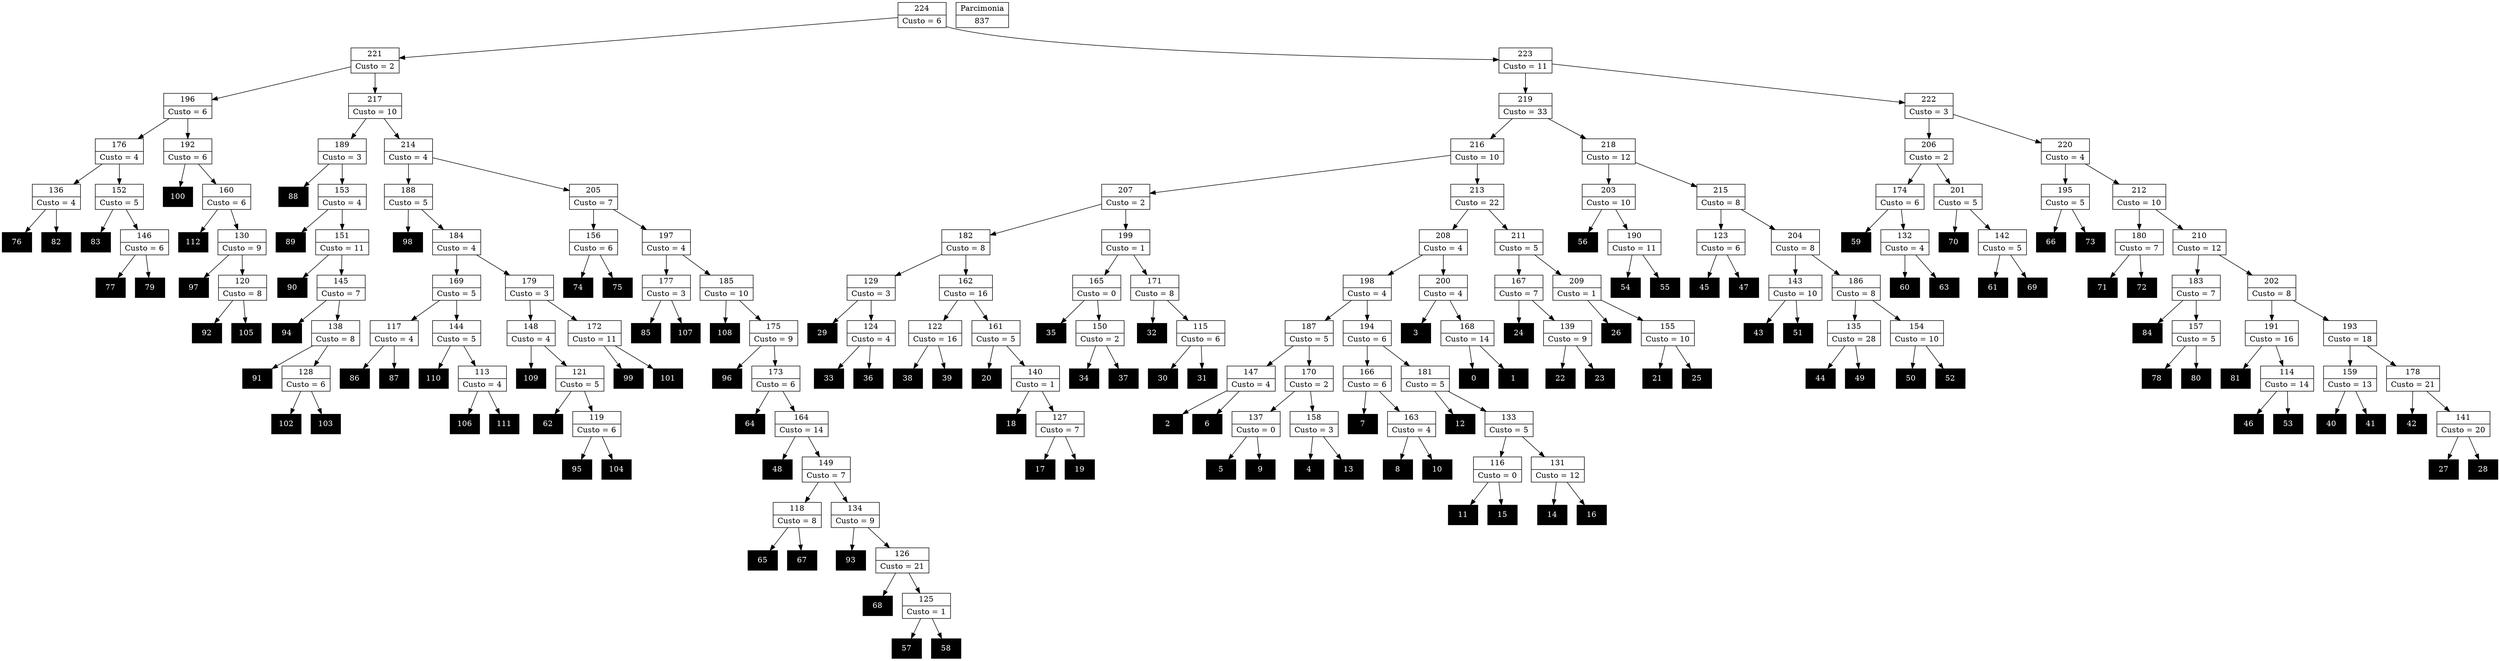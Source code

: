 Digraph G {
0 [shape="record", label="{0}",style=filled, color=black, fontcolor=white,fontsize=14, height=0.5]
1 [shape="record", label="{1}",style=filled, color=black, fontcolor=white,fontsize=14, height=0.5]
2 [shape="record", label="{2}",style=filled, color=black, fontcolor=white,fontsize=14, height=0.5]
3 [shape="record", label="{3}",style=filled, color=black, fontcolor=white,fontsize=14, height=0.5]
4 [shape="record", label="{4}",style=filled, color=black, fontcolor=white,fontsize=14, height=0.5]
5 [shape="record", label="{5}",style=filled, color=black, fontcolor=white,fontsize=14, height=0.5]
6 [shape="record", label="{6}",style=filled, color=black, fontcolor=white,fontsize=14, height=0.5]
7 [shape="record", label="{7}",style=filled, color=black, fontcolor=white,fontsize=14, height=0.5]
8 [shape="record", label="{8}",style=filled, color=black, fontcolor=white,fontsize=14, height=0.5]
9 [shape="record", label="{9}",style=filled, color=black, fontcolor=white,fontsize=14, height=0.5]
10 [shape="record", label="{10}",style=filled, color=black, fontcolor=white,fontsize=14, height=0.5]
11 [shape="record", label="{11}",style=filled, color=black, fontcolor=white,fontsize=14, height=0.5]
12 [shape="record", label="{12}",style=filled, color=black, fontcolor=white,fontsize=14, height=0.5]
13 [shape="record", label="{13}",style=filled, color=black, fontcolor=white,fontsize=14, height=0.5]
14 [shape="record", label="{14}",style=filled, color=black, fontcolor=white,fontsize=14, height=0.5]
15 [shape="record", label="{15}",style=filled, color=black, fontcolor=white,fontsize=14, height=0.5]
16 [shape="record", label="{16}",style=filled, color=black, fontcolor=white,fontsize=14, height=0.5]
17 [shape="record", label="{17}",style=filled, color=black, fontcolor=white,fontsize=14, height=0.5]
18 [shape="record", label="{18}",style=filled, color=black, fontcolor=white,fontsize=14, height=0.5]
19 [shape="record", label="{19}",style=filled, color=black, fontcolor=white,fontsize=14, height=0.5]
20 [shape="record", label="{20}",style=filled, color=black, fontcolor=white,fontsize=14, height=0.5]
21 [shape="record", label="{21}",style=filled, color=black, fontcolor=white,fontsize=14, height=0.5]
22 [shape="record", label="{22}",style=filled, color=black, fontcolor=white,fontsize=14, height=0.5]
23 [shape="record", label="{23}",style=filled, color=black, fontcolor=white,fontsize=14, height=0.5]
24 [shape="record", label="{24}",style=filled, color=black, fontcolor=white,fontsize=14, height=0.5]
25 [shape="record", label="{25}",style=filled, color=black, fontcolor=white,fontsize=14, height=0.5]
26 [shape="record", label="{26}",style=filled, color=black, fontcolor=white,fontsize=14, height=0.5]
27 [shape="record", label="{27}",style=filled, color=black, fontcolor=white,fontsize=14, height=0.5]
28 [shape="record", label="{28}",style=filled, color=black, fontcolor=white,fontsize=14, height=0.5]
29 [shape="record", label="{29}",style=filled, color=black, fontcolor=white,fontsize=14, height=0.5]
30 [shape="record", label="{30}",style=filled, color=black, fontcolor=white,fontsize=14, height=0.5]
31 [shape="record", label="{31}",style=filled, color=black, fontcolor=white,fontsize=14, height=0.5]
32 [shape="record", label="{32}",style=filled, color=black, fontcolor=white,fontsize=14, height=0.5]
33 [shape="record", label="{33}",style=filled, color=black, fontcolor=white,fontsize=14, height=0.5]
34 [shape="record", label="{34}",style=filled, color=black, fontcolor=white,fontsize=14, height=0.5]
35 [shape="record", label="{35}",style=filled, color=black, fontcolor=white,fontsize=14, height=0.5]
36 [shape="record", label="{36}",style=filled, color=black, fontcolor=white,fontsize=14, height=0.5]
37 [shape="record", label="{37}",style=filled, color=black, fontcolor=white,fontsize=14, height=0.5]
38 [shape="record", label="{38}",style=filled, color=black, fontcolor=white,fontsize=14, height=0.5]
39 [shape="record", label="{39}",style=filled, color=black, fontcolor=white,fontsize=14, height=0.5]
40 [shape="record", label="{40}",style=filled, color=black, fontcolor=white,fontsize=14, height=0.5]
41 [shape="record", label="{41}",style=filled, color=black, fontcolor=white,fontsize=14, height=0.5]
42 [shape="record", label="{42}",style=filled, color=black, fontcolor=white,fontsize=14, height=0.5]
43 [shape="record", label="{43}",style=filled, color=black, fontcolor=white,fontsize=14, height=0.5]
44 [shape="record", label="{44}",style=filled, color=black, fontcolor=white,fontsize=14, height=0.5]
45 [shape="record", label="{45}",style=filled, color=black, fontcolor=white,fontsize=14, height=0.5]
46 [shape="record", label="{46}",style=filled, color=black, fontcolor=white,fontsize=14, height=0.5]
47 [shape="record", label="{47}",style=filled, color=black, fontcolor=white,fontsize=14, height=0.5]
48 [shape="record", label="{48}",style=filled, color=black, fontcolor=white,fontsize=14, height=0.5]
49 [shape="record", label="{49}",style=filled, color=black, fontcolor=white,fontsize=14, height=0.5]
50 [shape="record", label="{50}",style=filled, color=black, fontcolor=white,fontsize=14, height=0.5]
51 [shape="record", label="{51}",style=filled, color=black, fontcolor=white,fontsize=14, height=0.5]
52 [shape="record", label="{52}",style=filled, color=black, fontcolor=white,fontsize=14, height=0.5]
53 [shape="record", label="{53}",style=filled, color=black, fontcolor=white,fontsize=14, height=0.5]
54 [shape="record", label="{54}",style=filled, color=black, fontcolor=white,fontsize=14, height=0.5]
55 [shape="record", label="{55}",style=filled, color=black, fontcolor=white,fontsize=14, height=0.5]
56 [shape="record", label="{56}",style=filled, color=black, fontcolor=white,fontsize=14, height=0.5]
57 [shape="record", label="{57}",style=filled, color=black, fontcolor=white,fontsize=14, height=0.5]
58 [shape="record", label="{58}",style=filled, color=black, fontcolor=white,fontsize=14, height=0.5]
59 [shape="record", label="{59}",style=filled, color=black, fontcolor=white,fontsize=14, height=0.5]
60 [shape="record", label="{60}",style=filled, color=black, fontcolor=white,fontsize=14, height=0.5]
61 [shape="record", label="{61}",style=filled, color=black, fontcolor=white,fontsize=14, height=0.5]
62 [shape="record", label="{62}",style=filled, color=black, fontcolor=white,fontsize=14, height=0.5]
63 [shape="record", label="{63}",style=filled, color=black, fontcolor=white,fontsize=14, height=0.5]
64 [shape="record", label="{64}",style=filled, color=black, fontcolor=white,fontsize=14, height=0.5]
65 [shape="record", label="{65}",style=filled, color=black, fontcolor=white,fontsize=14, height=0.5]
66 [shape="record", label="{66}",style=filled, color=black, fontcolor=white,fontsize=14, height=0.5]
67 [shape="record", label="{67}",style=filled, color=black, fontcolor=white,fontsize=14, height=0.5]
68 [shape="record", label="{68}",style=filled, color=black, fontcolor=white,fontsize=14, height=0.5]
69 [shape="record", label="{69}",style=filled, color=black, fontcolor=white,fontsize=14, height=0.5]
70 [shape="record", label="{70}",style=filled, color=black, fontcolor=white,fontsize=14, height=0.5]
71 [shape="record", label="{71}",style=filled, color=black, fontcolor=white,fontsize=14, height=0.5]
72 [shape="record", label="{72}",style=filled, color=black, fontcolor=white,fontsize=14, height=0.5]
73 [shape="record", label="{73}",style=filled, color=black, fontcolor=white,fontsize=14, height=0.5]
74 [shape="record", label="{74}",style=filled, color=black, fontcolor=white,fontsize=14, height=0.5]
75 [shape="record", label="{75}",style=filled, color=black, fontcolor=white,fontsize=14, height=0.5]
76 [shape="record", label="{76}",style=filled, color=black, fontcolor=white,fontsize=14, height=0.5]
77 [shape="record", label="{77}",style=filled, color=black, fontcolor=white,fontsize=14, height=0.5]
78 [shape="record", label="{78}",style=filled, color=black, fontcolor=white,fontsize=14, height=0.5]
79 [shape="record", label="{79}",style=filled, color=black, fontcolor=white,fontsize=14, height=0.5]
80 [shape="record", label="{80}",style=filled, color=black, fontcolor=white,fontsize=14, height=0.5]
81 [shape="record", label="{81}",style=filled, color=black, fontcolor=white,fontsize=14, height=0.5]
82 [shape="record", label="{82}",style=filled, color=black, fontcolor=white,fontsize=14, height=0.5]
83 [shape="record", label="{83}",style=filled, color=black, fontcolor=white,fontsize=14, height=0.5]
84 [shape="record", label="{84}",style=filled, color=black, fontcolor=white,fontsize=14, height=0.5]
85 [shape="record", label="{85}",style=filled, color=black, fontcolor=white,fontsize=14, height=0.5]
86 [shape="record", label="{86}",style=filled, color=black, fontcolor=white,fontsize=14, height=0.5]
87 [shape="record", label="{87}",style=filled, color=black, fontcolor=white,fontsize=14, height=0.5]
88 [shape="record", label="{88}",style=filled, color=black, fontcolor=white,fontsize=14, height=0.5]
89 [shape="record", label="{89}",style=filled, color=black, fontcolor=white,fontsize=14, height=0.5]
90 [shape="record", label="{90}",style=filled, color=black, fontcolor=white,fontsize=14, height=0.5]
91 [shape="record", label="{91}",style=filled, color=black, fontcolor=white,fontsize=14, height=0.5]
92 [shape="record", label="{92}",style=filled, color=black, fontcolor=white,fontsize=14, height=0.5]
93 [shape="record", label="{93}",style=filled, color=black, fontcolor=white,fontsize=14, height=0.5]
94 [shape="record", label="{94}",style=filled, color=black, fontcolor=white,fontsize=14, height=0.5]
95 [shape="record", label="{95}",style=filled, color=black, fontcolor=white,fontsize=14, height=0.5]
96 [shape="record", label="{96}",style=filled, color=black, fontcolor=white,fontsize=14, height=0.5]
97 [shape="record", label="{97}",style=filled, color=black, fontcolor=white,fontsize=14, height=0.5]
98 [shape="record", label="{98}",style=filled, color=black, fontcolor=white,fontsize=14, height=0.5]
99 [shape="record", label="{99}",style=filled, color=black, fontcolor=white,fontsize=14, height=0.5]
100 [shape="record", label="{100}",style=filled, color=black, fontcolor=white,fontsize=14, height=0.5]
101 [shape="record", label="{101}",style=filled, color=black, fontcolor=white,fontsize=14, height=0.5]
102 [shape="record", label="{102}",style=filled, color=black, fontcolor=white,fontsize=14, height=0.5]
103 [shape="record", label="{103}",style=filled, color=black, fontcolor=white,fontsize=14, height=0.5]
104 [shape="record", label="{104}",style=filled, color=black, fontcolor=white,fontsize=14, height=0.5]
105 [shape="record", label="{105}",style=filled, color=black, fontcolor=white,fontsize=14, height=0.5]
106 [shape="record", label="{106}",style=filled, color=black, fontcolor=white,fontsize=14, height=0.5]
107 [shape="record", label="{107}",style=filled, color=black, fontcolor=white,fontsize=14, height=0.5]
108 [shape="record", label="{108}",style=filled, color=black, fontcolor=white,fontsize=14, height=0.5]
109 [shape="record", label="{109}",style=filled, color=black, fontcolor=white,fontsize=14, height=0.5]
110 [shape="record", label="{110}",style=filled, color=black, fontcolor=white,fontsize=14, height=0.5]
111 [shape="record", label="{111}",style=filled, color=black, fontcolor=white,fontsize=14, height=0.5]
112 [shape="record", label="{112}",style=filled, color=black, fontcolor=white,fontsize=14, height=0.5]
113 [shape="record", label="{113|Custo = 4}"]
114 [shape="record", label="{114|Custo = 14}"]
115 [shape="record", label="{115|Custo = 6}"]
116 [shape="record", label="{116|Custo = 0}"]
117 [shape="record", label="{117|Custo = 4}"]
118 [shape="record", label="{118|Custo = 8}"]
119 [shape="record", label="{119|Custo = 6}"]
120 [shape="record", label="{120|Custo = 8}"]
121 [shape="record", label="{121|Custo = 5}"]
122 [shape="record", label="{122|Custo = 16}"]
123 [shape="record", label="{123|Custo = 6}"]
124 [shape="record", label="{124|Custo = 4}"]
125 [shape="record", label="{125|Custo = 1}"]
126 [shape="record", label="{126|Custo = 21}"]
127 [shape="record", label="{127|Custo = 7}"]
128 [shape="record", label="{128|Custo = 6}"]
129 [shape="record", label="{129|Custo = 3}"]
130 [shape="record", label="{130|Custo = 9}"]
131 [shape="record", label="{131|Custo = 12}"]
132 [shape="record", label="{132|Custo = 4}"]
133 [shape="record", label="{133|Custo = 5}"]
134 [shape="record", label="{134|Custo = 9}"]
135 [shape="record", label="{135|Custo = 28}"]
136 [shape="record", label="{136|Custo = 4}"]
137 [shape="record", label="{137|Custo = 0}"]
138 [shape="record", label="{138|Custo = 8}"]
139 [shape="record", label="{139|Custo = 9}"]
140 [shape="record", label="{140|Custo = 1}"]
141 [shape="record", label="{141|Custo = 20}"]
142 [shape="record", label="{142|Custo = 5}"]
143 [shape="record", label="{143|Custo = 10}"]
144 [shape="record", label="{144|Custo = 5}"]
145 [shape="record", label="{145|Custo = 7}"]
146 [shape="record", label="{146|Custo = 6}"]
147 [shape="record", label="{147|Custo = 4}"]
148 [shape="record", label="{148|Custo = 4}"]
149 [shape="record", label="{149|Custo = 7}"]
150 [shape="record", label="{150|Custo = 2}"]
151 [shape="record", label="{151|Custo = 11}"]
152 [shape="record", label="{152|Custo = 5}"]
153 [shape="record", label="{153|Custo = 4}"]
154 [shape="record", label="{154|Custo = 10}"]
155 [shape="record", label="{155|Custo = 10}"]
156 [shape="record", label="{156|Custo = 6}"]
157 [shape="record", label="{157|Custo = 5}"]
158 [shape="record", label="{158|Custo = 3}"]
159 [shape="record", label="{159|Custo = 13}"]
160 [shape="record", label="{160|Custo = 6}"]
161 [shape="record", label="{161|Custo = 5}"]
162 [shape="record", label="{162|Custo = 16}"]
163 [shape="record", label="{163|Custo = 4}"]
164 [shape="record", label="{164|Custo = 14}"]
165 [shape="record", label="{165|Custo = 0}"]
166 [shape="record", label="{166|Custo = 6}"]
167 [shape="record", label="{167|Custo = 7}"]
168 [shape="record", label="{168|Custo = 14}"]
169 [shape="record", label="{169|Custo = 5}"]
170 [shape="record", label="{170|Custo = 2}"]
171 [shape="record", label="{171|Custo = 8}"]
172 [shape="record", label="{172|Custo = 11}"]
173 [shape="record", label="{173|Custo = 6}"]
174 [shape="record", label="{174|Custo = 6}"]
175 [shape="record", label="{175|Custo = 9}"]
176 [shape="record", label="{176|Custo = 4}"]
177 [shape="record", label="{177|Custo = 3}"]
178 [shape="record", label="{178|Custo = 21}"]
179 [shape="record", label="{179|Custo = 3}"]
180 [shape="record", label="{180|Custo = 7}"]
181 [shape="record", label="{181|Custo = 5}"]
182 [shape="record", label="{182|Custo = 8}"]
183 [shape="record", label="{183|Custo = 7}"]
184 [shape="record", label="{184|Custo = 4}"]
185 [shape="record", label="{185|Custo = 10}"]
186 [shape="record", label="{186|Custo = 8}"]
187 [shape="record", label="{187|Custo = 5}"]
188 [shape="record", label="{188|Custo = 5}"]
189 [shape="record", label="{189|Custo = 3}"]
190 [shape="record", label="{190|Custo = 11}"]
191 [shape="record", label="{191|Custo = 16}"]
192 [shape="record", label="{192|Custo = 6}"]
193 [shape="record", label="{193|Custo = 18}"]
194 [shape="record", label="{194|Custo = 6}"]
195 [shape="record", label="{195|Custo = 5}"]
196 [shape="record", label="{196|Custo = 6}"]
197 [shape="record", label="{197|Custo = 4}"]
198 [shape="record", label="{198|Custo = 4}"]
199 [shape="record", label="{199|Custo = 1}"]
200 [shape="record", label="{200|Custo = 4}"]
201 [shape="record", label="{201|Custo = 5}"]
202 [shape="record", label="{202|Custo = 8}"]
203 [shape="record", label="{203|Custo = 10}"]
204 [shape="record", label="{204|Custo = 8}"]
205 [shape="record", label="{205|Custo = 7}"]
206 [shape="record", label="{206|Custo = 2}"]
207 [shape="record", label="{207|Custo = 2}"]
208 [shape="record", label="{208|Custo = 4}"]
209 [shape="record", label="{209|Custo = 1}"]
210 [shape="record", label="{210|Custo = 12}"]
211 [shape="record", label="{211|Custo = 5}"]
212 [shape="record", label="{212|Custo = 10}"]
213 [shape="record", label="{213|Custo = 22}"]
214 [shape="record", label="{214|Custo = 4}"]
215 [shape="record", label="{215|Custo = 8}"]
216 [shape="record", label="{216|Custo = 10}"]
217 [shape="record", label="{217|Custo = 10}"]
218 [shape="record", label="{218|Custo = 12}"]
219 [shape="record", label="{219|Custo = 33}"]
220 [shape="record", label="{220|Custo = 4}"]
221 [shape="record", label="{221|Custo = 2}"]
222 [shape="record", label="{222|Custo = 3}"]
223 [shape="record", label="{223|Custo = 11}"]
224 [shape="record", label="{224|Custo = 6}"]

113->111
113->106
114->53
114->46
115->31
115->30
116->15
116->11
117->87
117->86
118->67
118->65
119->104
119->95
120->105
120->92
121->119
121->62
122->39
122->38
123->47
123->45
124->36
124->33
125->58
125->57
126->125
126->68
127->19
127->17
128->103
128->102
129->124
129->29
130->120
130->97
131->16
131->14
132->63
132->60
133->131
133->116
134->126
134->93
135->49
135->44
136->82
136->76
137->9
137->5
138->128
138->91
139->23
139->22
140->127
140->18
141->28
141->27
142->69
142->61
143->51
143->43
144->113
144->110
145->138
145->94
146->79
146->77
147->6
147->2
148->121
148->109
149->134
149->118
150->37
150->34
151->145
151->90
152->146
152->83
153->151
153->89
154->52
154->50
155->25
155->21
156->75
156->74
157->80
157->78
158->13
158->4
159->41
159->40
160->130
160->112
161->140
161->20
162->161
162->122
163->10
163->8
164->149
164->48
165->150
165->35
166->163
166->7
167->139
167->24
168->1
168->0
169->144
169->117
170->158
170->137
171->115
171->32
172->101
172->99
173->164
173->64
174->132
174->59
175->173
175->96
176->152
176->136
177->107
177->85
178->141
178->42
179->172
179->148
180->72
180->71
181->133
181->12
182->162
182->129
183->157
183->84
184->179
184->169
185->175
185->108
186->154
186->135
187->170
187->147
188->184
188->98
189->153
189->88
190->55
190->54
191->114
191->81
192->160
192->100
193->178
193->159
194->181
194->166
195->73
195->66
196->192
196->176
197->185
197->177
198->194
198->187
199->171
199->165
200->168
200->3
201->142
201->70
202->193
202->191
203->190
203->56
204->186
204->143
205->197
205->156
206->201
206->174
207->199
207->182
208->200
208->198
209->155
209->26
210->202
210->183
211->209
211->167
212->210
212->180
213->211
213->208
214->205
214->188
215->204
215->123
216->213
216->207
217->214
217->189
218->215
218->203
219->218
219->216
220->212
220->195
221->217
221->196
222->220
222->206
223->222
223->219
224->223
224->221

837 [shape="record", label="{Parcimonia|837}"]
}